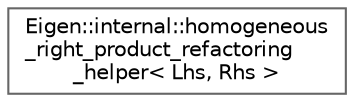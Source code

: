 digraph "Graphical Class Hierarchy"
{
 // LATEX_PDF_SIZE
  bgcolor="transparent";
  edge [fontname=Helvetica,fontsize=10,labelfontname=Helvetica,labelfontsize=10];
  node [fontname=Helvetica,fontsize=10,shape=box,height=0.2,width=0.4];
  rankdir="LR";
  Node0 [id="Node000000",label="Eigen::internal::homogeneous\l_right_product_refactoring\l_helper\< Lhs, Rhs \>",height=0.2,width=0.4,color="grey40", fillcolor="white", style="filled",URL="$structEigen_1_1internal_1_1homogeneous__right__product__refactoring__helper.html",tooltip=" "];
}
